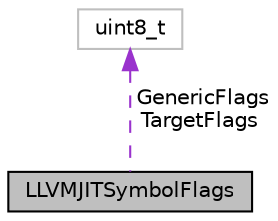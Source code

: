digraph "LLVMJITSymbolFlags"
{
 // LATEX_PDF_SIZE
  bgcolor="transparent";
  edge [fontname="Helvetica",fontsize="10",labelfontname="Helvetica",labelfontsize="10"];
  node [fontname="Helvetica",fontsize="10",shape=record];
  Node1 [label="LLVMJITSymbolFlags",height=0.2,width=0.4,color="black", fillcolor="grey75", style="filled", fontcolor="black",tooltip="Represents the linkage flags for a symbol definition."];
  Node2 -> Node1 [dir="back",color="darkorchid3",fontsize="10",style="dashed",label=" GenericFlags\nTargetFlags" ,fontname="Helvetica"];
  Node2 [label="uint8_t",height=0.2,width=0.4,color="grey75",tooltip=" "];
}
